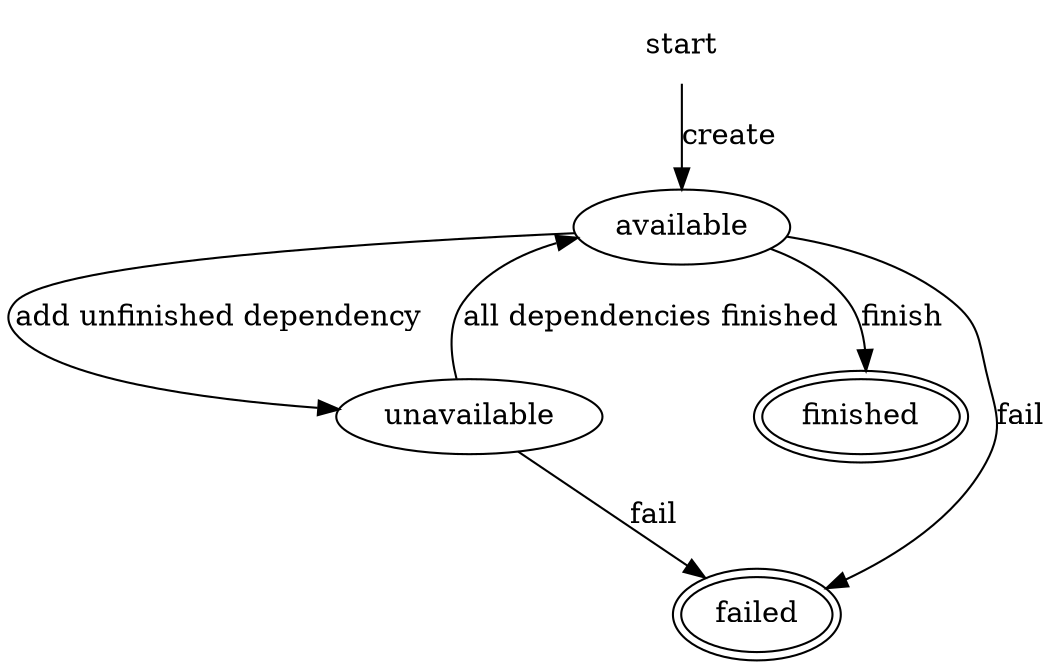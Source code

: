 digraph finite_state_machine {
    node [label=""];

    start           [label="start", shape=none];
    available       [label="available"];
    unavailable     [label="unavailable"];
    finished        [label="finished", peripheries=2];
    failed          [label="failed",peripheries=2];

    start -> available[label="create"];

    available -> unavailable [label="add unfinished dependency"];
    available -> finished    [label="finish"];
    available -> failed      [label="fail"];

    unavailable -> available [label="all dependencies finished"];
    unavailable -> failed    [label="fail"];
    // unavailable -> finished not possible

    // finished -> available not possible
    // finished -> unavailable not possible
    // finished -> failed not possible

    // failed -> available not possible
    // failed -> unavailable not possible
    // failed -> finished not possible


}
